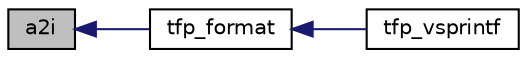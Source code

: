 digraph "a2i"
{
 // INTERACTIVE_SVG=YES
  edge [fontname="Helvetica",fontsize="10",labelfontname="Helvetica",labelfontsize="10"];
  node [fontname="Helvetica",fontsize="10",shape=record];
  rankdir="LR";
  Node1 [label="a2i",height=0.2,width=0.4,color="black", fillcolor="grey75", style="filled", fontcolor="black"];
  Node1 -> Node2 [dir="back",color="midnightblue",fontsize="10",style="solid",fontname="Helvetica"];
  Node2 [label="tfp_format",height=0.2,width=0.4,color="black", fillcolor="white", style="filled",URL="$d1/dc6/a00037.html#a2e6857db4b5af96ebbfa61da86245dc5"];
  Node2 -> Node3 [dir="back",color="midnightblue",fontsize="10",style="solid",fontname="Helvetica"];
  Node3 [label="tfp_vsprintf",height=0.2,width=0.4,color="black", fillcolor="white", style="filled",URL="$d1/dc6/a00037.html#aa8dfc5ac91747032198002a008a6aa46"];
}
